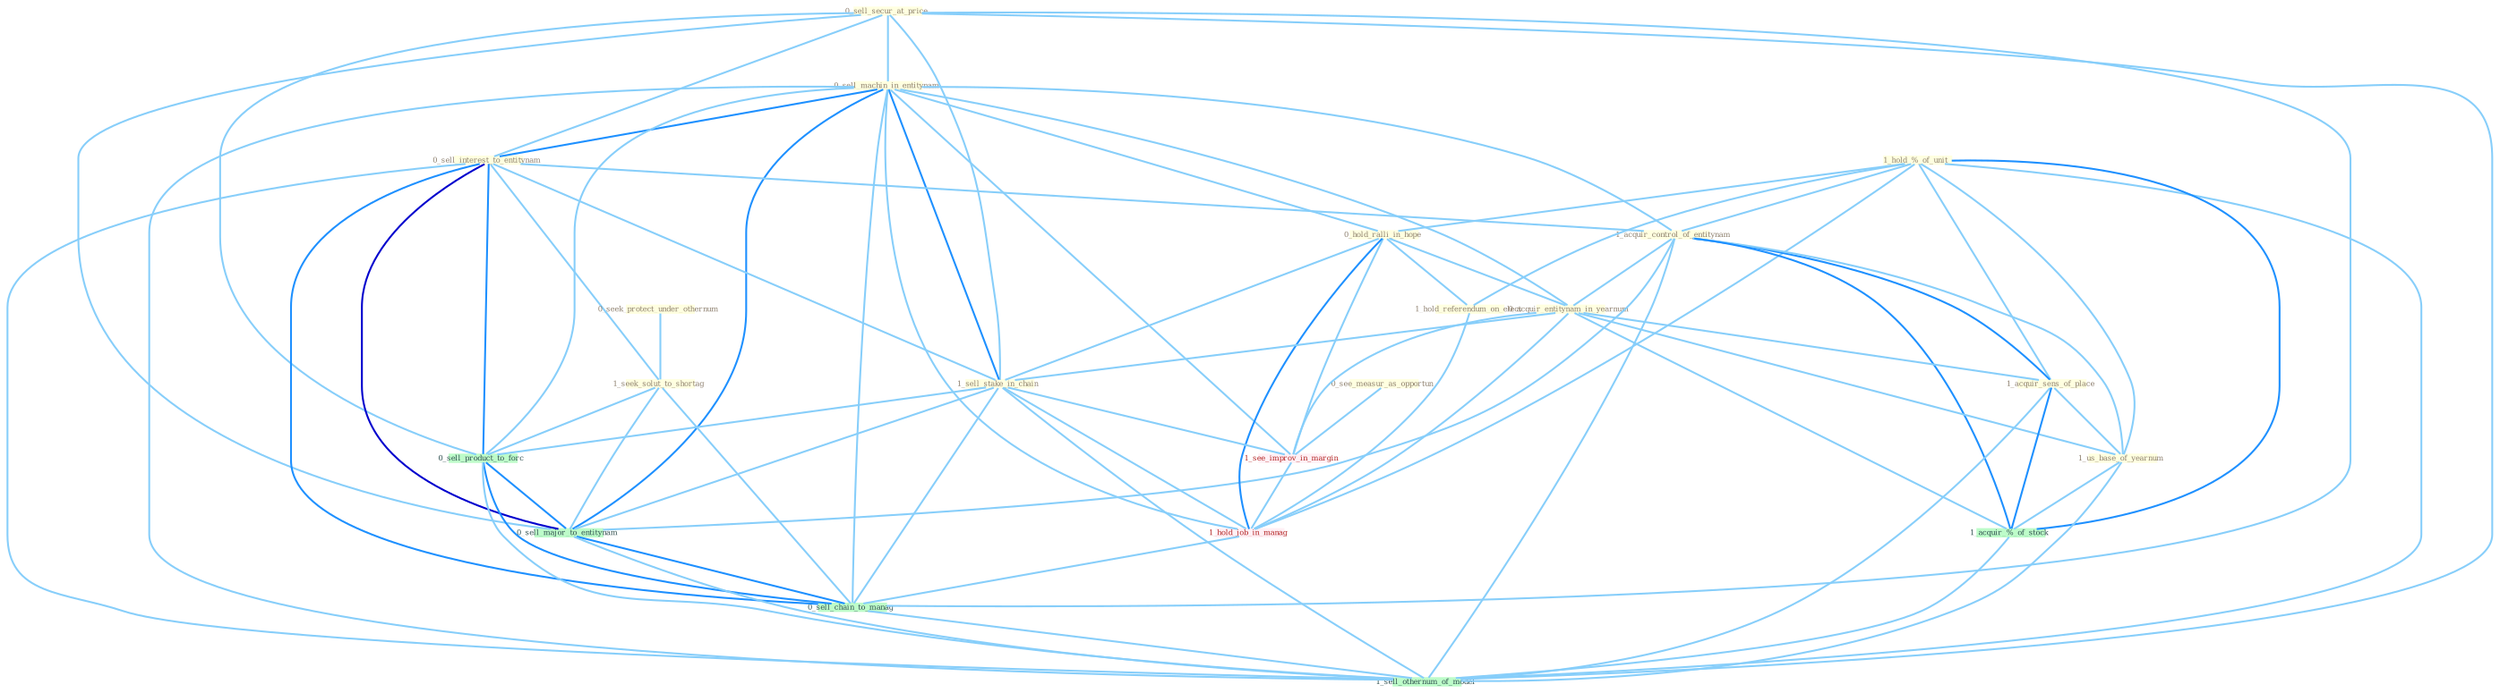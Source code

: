 Graph G{ 
    node
    [shape=polygon,style=filled,width=.5,height=.06,color="#BDFCC9",fixedsize=true,fontsize=4,
    fontcolor="#2f4f4f"];
    {node
    [color="#ffffe0", fontcolor="#8b7d6b"] "0_sell_secur_at_price " "0_sell_machin_in_entitynam " "1_hold_%_of_unit " "0_sell_interest_to_entitynam " "1_acquir_control_of_entitynam " "0_see_measur_as_opportun " "0_hold_ralli_in_hope " "0_seek_protect_under_othernum " "0_acquir_entitynam_in_yearnum " "1_sell_stake_in_chain " "1_acquir_sens_of_place " "1_seek_solut_to_shortag " "1_us_base_of_yearnum " "1_hold_referendum_on_elect "}
{node [color="#fff0f5", fontcolor="#b22222"] "1_see_improv_in_margin " "1_hold_job_in_manag "}
edge [color="#B0E2FF"];

	"0_sell_secur_at_price " -- "0_sell_machin_in_entitynam " [w="1", color="#87cefa" ];
	"0_sell_secur_at_price " -- "0_sell_interest_to_entitynam " [w="1", color="#87cefa" ];
	"0_sell_secur_at_price " -- "1_sell_stake_in_chain " [w="1", color="#87cefa" ];
	"0_sell_secur_at_price " -- "0_sell_product_to_forc " [w="1", color="#87cefa" ];
	"0_sell_secur_at_price " -- "0_sell_major_to_entitynam " [w="1", color="#87cefa" ];
	"0_sell_secur_at_price " -- "0_sell_chain_to_manag " [w="1", color="#87cefa" ];
	"0_sell_secur_at_price " -- "1_sell_othernum_of_model " [w="1", color="#87cefa" ];
	"0_sell_machin_in_entitynam " -- "0_sell_interest_to_entitynam " [w="2", color="#1e90ff" , len=0.8];
	"0_sell_machin_in_entitynam " -- "1_acquir_control_of_entitynam " [w="1", color="#87cefa" ];
	"0_sell_machin_in_entitynam " -- "0_hold_ralli_in_hope " [w="1", color="#87cefa" ];
	"0_sell_machin_in_entitynam " -- "0_acquir_entitynam_in_yearnum " [w="1", color="#87cefa" ];
	"0_sell_machin_in_entitynam " -- "1_sell_stake_in_chain " [w="2", color="#1e90ff" , len=0.8];
	"0_sell_machin_in_entitynam " -- "1_see_improv_in_margin " [w="1", color="#87cefa" ];
	"0_sell_machin_in_entitynam " -- "1_hold_job_in_manag " [w="1", color="#87cefa" ];
	"0_sell_machin_in_entitynam " -- "0_sell_product_to_forc " [w="1", color="#87cefa" ];
	"0_sell_machin_in_entitynam " -- "0_sell_major_to_entitynam " [w="2", color="#1e90ff" , len=0.8];
	"0_sell_machin_in_entitynam " -- "0_sell_chain_to_manag " [w="1", color="#87cefa" ];
	"0_sell_machin_in_entitynam " -- "1_sell_othernum_of_model " [w="1", color="#87cefa" ];
	"1_hold_%_of_unit " -- "1_acquir_control_of_entitynam " [w="1", color="#87cefa" ];
	"1_hold_%_of_unit " -- "0_hold_ralli_in_hope " [w="1", color="#87cefa" ];
	"1_hold_%_of_unit " -- "1_acquir_sens_of_place " [w="1", color="#87cefa" ];
	"1_hold_%_of_unit " -- "1_us_base_of_yearnum " [w="1", color="#87cefa" ];
	"1_hold_%_of_unit " -- "1_hold_referendum_on_elect " [w="1", color="#87cefa" ];
	"1_hold_%_of_unit " -- "1_acquir_%_of_stock " [w="2", color="#1e90ff" , len=0.8];
	"1_hold_%_of_unit " -- "1_hold_job_in_manag " [w="1", color="#87cefa" ];
	"1_hold_%_of_unit " -- "1_sell_othernum_of_model " [w="1", color="#87cefa" ];
	"0_sell_interest_to_entitynam " -- "1_acquir_control_of_entitynam " [w="1", color="#87cefa" ];
	"0_sell_interest_to_entitynam " -- "1_sell_stake_in_chain " [w="1", color="#87cefa" ];
	"0_sell_interest_to_entitynam " -- "1_seek_solut_to_shortag " [w="1", color="#87cefa" ];
	"0_sell_interest_to_entitynam " -- "0_sell_product_to_forc " [w="2", color="#1e90ff" , len=0.8];
	"0_sell_interest_to_entitynam " -- "0_sell_major_to_entitynam " [w="3", color="#0000cd" , len=0.6];
	"0_sell_interest_to_entitynam " -- "0_sell_chain_to_manag " [w="2", color="#1e90ff" , len=0.8];
	"0_sell_interest_to_entitynam " -- "1_sell_othernum_of_model " [w="1", color="#87cefa" ];
	"1_acquir_control_of_entitynam " -- "0_acquir_entitynam_in_yearnum " [w="1", color="#87cefa" ];
	"1_acquir_control_of_entitynam " -- "1_acquir_sens_of_place " [w="2", color="#1e90ff" , len=0.8];
	"1_acquir_control_of_entitynam " -- "1_us_base_of_yearnum " [w="1", color="#87cefa" ];
	"1_acquir_control_of_entitynam " -- "1_acquir_%_of_stock " [w="2", color="#1e90ff" , len=0.8];
	"1_acquir_control_of_entitynam " -- "0_sell_major_to_entitynam " [w="1", color="#87cefa" ];
	"1_acquir_control_of_entitynam " -- "1_sell_othernum_of_model " [w="1", color="#87cefa" ];
	"0_see_measur_as_opportun " -- "1_see_improv_in_margin " [w="1", color="#87cefa" ];
	"0_hold_ralli_in_hope " -- "0_acquir_entitynam_in_yearnum " [w="1", color="#87cefa" ];
	"0_hold_ralli_in_hope " -- "1_sell_stake_in_chain " [w="1", color="#87cefa" ];
	"0_hold_ralli_in_hope " -- "1_hold_referendum_on_elect " [w="1", color="#87cefa" ];
	"0_hold_ralli_in_hope " -- "1_see_improv_in_margin " [w="1", color="#87cefa" ];
	"0_hold_ralli_in_hope " -- "1_hold_job_in_manag " [w="2", color="#1e90ff" , len=0.8];
	"0_seek_protect_under_othernum " -- "1_seek_solut_to_shortag " [w="1", color="#87cefa" ];
	"0_acquir_entitynam_in_yearnum " -- "1_sell_stake_in_chain " [w="1", color="#87cefa" ];
	"0_acquir_entitynam_in_yearnum " -- "1_acquir_sens_of_place " [w="1", color="#87cefa" ];
	"0_acquir_entitynam_in_yearnum " -- "1_us_base_of_yearnum " [w="1", color="#87cefa" ];
	"0_acquir_entitynam_in_yearnum " -- "1_see_improv_in_margin " [w="1", color="#87cefa" ];
	"0_acquir_entitynam_in_yearnum " -- "1_acquir_%_of_stock " [w="1", color="#87cefa" ];
	"0_acquir_entitynam_in_yearnum " -- "1_hold_job_in_manag " [w="1", color="#87cefa" ];
	"1_sell_stake_in_chain " -- "1_see_improv_in_margin " [w="1", color="#87cefa" ];
	"1_sell_stake_in_chain " -- "1_hold_job_in_manag " [w="1", color="#87cefa" ];
	"1_sell_stake_in_chain " -- "0_sell_product_to_forc " [w="1", color="#87cefa" ];
	"1_sell_stake_in_chain " -- "0_sell_major_to_entitynam " [w="1", color="#87cefa" ];
	"1_sell_stake_in_chain " -- "0_sell_chain_to_manag " [w="1", color="#87cefa" ];
	"1_sell_stake_in_chain " -- "1_sell_othernum_of_model " [w="1", color="#87cefa" ];
	"1_acquir_sens_of_place " -- "1_us_base_of_yearnum " [w="1", color="#87cefa" ];
	"1_acquir_sens_of_place " -- "1_acquir_%_of_stock " [w="2", color="#1e90ff" , len=0.8];
	"1_acquir_sens_of_place " -- "1_sell_othernum_of_model " [w="1", color="#87cefa" ];
	"1_seek_solut_to_shortag " -- "0_sell_product_to_forc " [w="1", color="#87cefa" ];
	"1_seek_solut_to_shortag " -- "0_sell_major_to_entitynam " [w="1", color="#87cefa" ];
	"1_seek_solut_to_shortag " -- "0_sell_chain_to_manag " [w="1", color="#87cefa" ];
	"1_us_base_of_yearnum " -- "1_acquir_%_of_stock " [w="1", color="#87cefa" ];
	"1_us_base_of_yearnum " -- "1_sell_othernum_of_model " [w="1", color="#87cefa" ];
	"1_hold_referendum_on_elect " -- "1_hold_job_in_manag " [w="1", color="#87cefa" ];
	"1_see_improv_in_margin " -- "1_hold_job_in_manag " [w="1", color="#87cefa" ];
	"1_acquir_%_of_stock " -- "1_sell_othernum_of_model " [w="1", color="#87cefa" ];
	"1_hold_job_in_manag " -- "0_sell_chain_to_manag " [w="1", color="#87cefa" ];
	"0_sell_product_to_forc " -- "0_sell_major_to_entitynam " [w="2", color="#1e90ff" , len=0.8];
	"0_sell_product_to_forc " -- "0_sell_chain_to_manag " [w="2", color="#1e90ff" , len=0.8];
	"0_sell_product_to_forc " -- "1_sell_othernum_of_model " [w="1", color="#87cefa" ];
	"0_sell_major_to_entitynam " -- "0_sell_chain_to_manag " [w="2", color="#1e90ff" , len=0.8];
	"0_sell_major_to_entitynam " -- "1_sell_othernum_of_model " [w="1", color="#87cefa" ];
	"0_sell_chain_to_manag " -- "1_sell_othernum_of_model " [w="1", color="#87cefa" ];
}